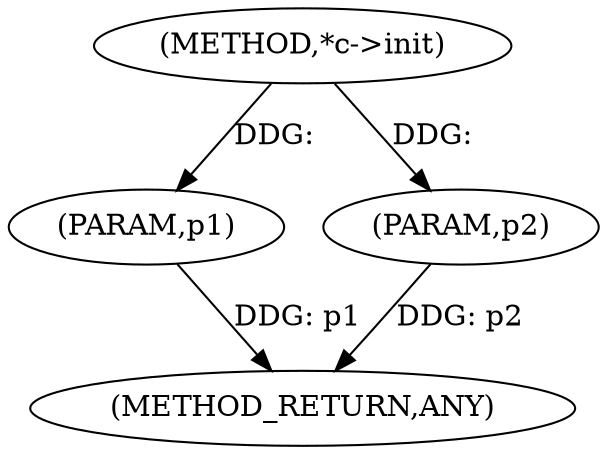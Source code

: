 digraph "*c-&gt;init" {  
"100039" [label = <(METHOD,*c-&gt;init)> ]
"100042" [label = <(METHOD_RETURN,ANY)> ]
"100040" [label = <(PARAM,p1)> ]
"100041" [label = <(PARAM,p2)> ]
  "100040" -> "100042"  [ label = "DDG: p1"] 
  "100041" -> "100042"  [ label = "DDG: p2"] 
  "100039" -> "100040"  [ label = "DDG: "] 
  "100039" -> "100041"  [ label = "DDG: "] 
}
